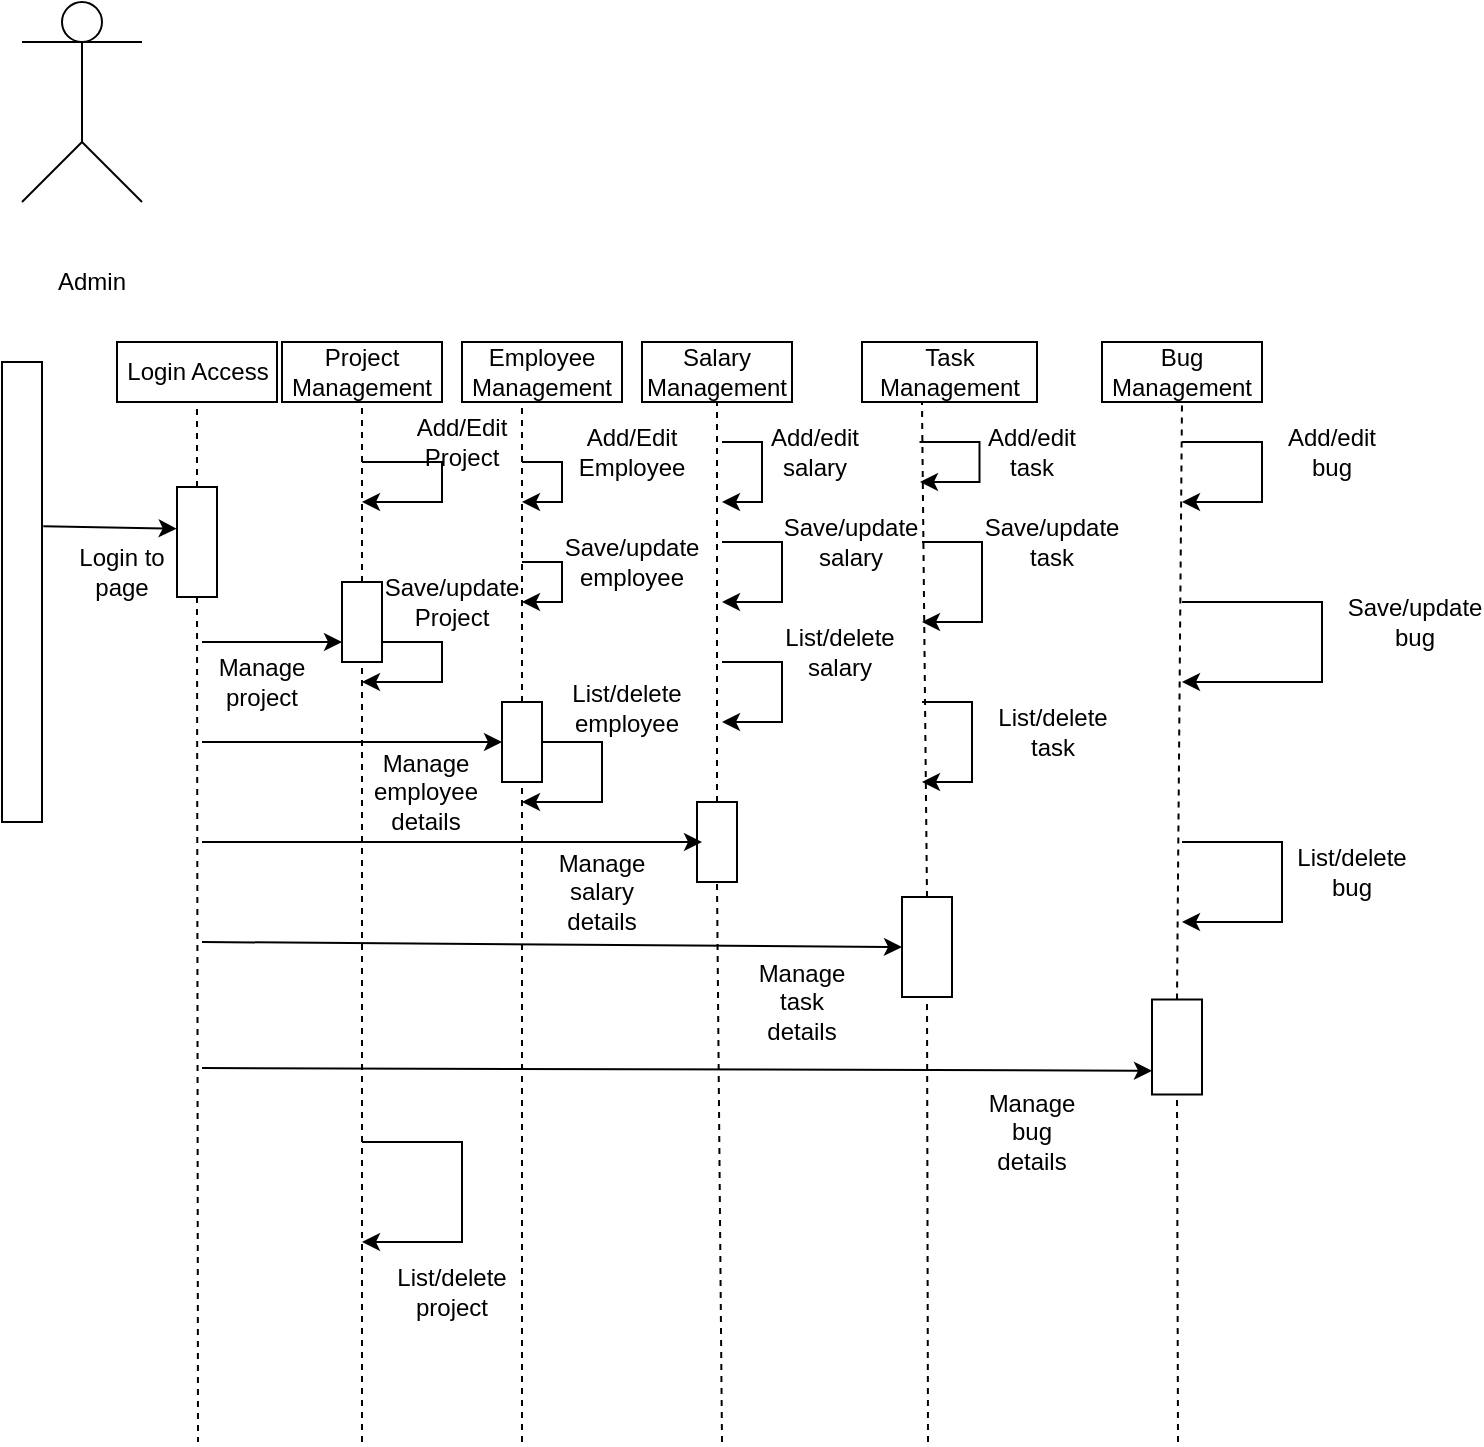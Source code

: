 <mxfile version="16.6.6" type="github">
  <diagram id="kgpKYQtTHZ0yAKxKKP6v" name="Page-1">
    <mxGraphModel dx="782" dy="1503" grid="1" gridSize="10" guides="1" tooltips="1" connect="1" arrows="1" fold="1" page="1" pageScale="1" pageWidth="850" pageHeight="1100" math="0" shadow="0">
      <root>
        <mxCell id="0" />
        <mxCell id="1" parent="0" />
        <mxCell id="_NrG_v73Xb6EIsMGs_wp-1" value="" style="rounded=0;whiteSpace=wrap;html=1;rotation=90;" vertex="1" parent="1">
          <mxGeometry x="-95" y="205" width="230" height="20" as="geometry" />
        </mxCell>
        <mxCell id="_NrG_v73Xb6EIsMGs_wp-2" value="" style="endArrow=none;dashed=1;html=1;rounded=0;exitX=0;exitY=0.5;exitDx=0;exitDy=0;entryX=0.5;entryY=1;entryDx=0;entryDy=0;" edge="1" parent="1" source="_NrG_v73Xb6EIsMGs_wp-3" target="_NrG_v73Xb6EIsMGs_wp-4">
          <mxGeometry width="50" height="50" relative="1" as="geometry">
            <mxPoint x="380" y="260" as="sourcePoint" />
            <mxPoint x="110" y="110" as="targetPoint" />
          </mxGeometry>
        </mxCell>
        <mxCell id="_NrG_v73Xb6EIsMGs_wp-3" value="" style="rounded=0;whiteSpace=wrap;html=1;rotation=90;" vertex="1" parent="1">
          <mxGeometry x="80" y="180" width="55" height="20" as="geometry" />
        </mxCell>
        <mxCell id="_NrG_v73Xb6EIsMGs_wp-4" value="Login Access" style="rounded=0;whiteSpace=wrap;html=1;" vertex="1" parent="1">
          <mxGeometry x="67.5" y="90" width="80" height="30" as="geometry" />
        </mxCell>
        <mxCell id="_NrG_v73Xb6EIsMGs_wp-5" value="" style="endArrow=none;dashed=1;html=1;rounded=0;exitX=1;exitY=0.5;exitDx=0;exitDy=0;" edge="1" parent="1" source="_NrG_v73Xb6EIsMGs_wp-3">
          <mxGeometry width="50" height="50" relative="1" as="geometry">
            <mxPoint x="380" y="260" as="sourcePoint" />
            <mxPoint x="108" y="640" as="targetPoint" />
          </mxGeometry>
        </mxCell>
        <mxCell id="_NrG_v73Xb6EIsMGs_wp-6" value="" style="rounded=0;whiteSpace=wrap;html=1;rotation=-90;" vertex="1" parent="1">
          <mxGeometry x="170" y="220" width="40" height="20" as="geometry" />
        </mxCell>
        <mxCell id="_NrG_v73Xb6EIsMGs_wp-7" value="" style="rounded=0;whiteSpace=wrap;html=1;rotation=90;" vertex="1" parent="1">
          <mxGeometry x="250" y="280" width="40" height="20" as="geometry" />
        </mxCell>
        <mxCell id="_NrG_v73Xb6EIsMGs_wp-8" value="" style="rounded=0;whiteSpace=wrap;html=1;rotation=90;" vertex="1" parent="1">
          <mxGeometry x="347.5" y="330" width="40" height="20" as="geometry" />
        </mxCell>
        <mxCell id="_NrG_v73Xb6EIsMGs_wp-9" value="" style="rounded=0;whiteSpace=wrap;html=1;rotation=90;" vertex="1" parent="1">
          <mxGeometry x="447.5" y="380" width="50" height="25" as="geometry" />
        </mxCell>
        <mxCell id="_NrG_v73Xb6EIsMGs_wp-10" value="" style="rounded=0;whiteSpace=wrap;html=1;rotation=90;" vertex="1" parent="1">
          <mxGeometry x="573.75" y="430" width="47.5" height="25" as="geometry" />
        </mxCell>
        <mxCell id="_NrG_v73Xb6EIsMGs_wp-11" value="" style="endArrow=none;dashed=1;html=1;rounded=0;exitX=1;exitY=0.5;exitDx=0;exitDy=0;" edge="1" parent="1" source="_NrG_v73Xb6EIsMGs_wp-6">
          <mxGeometry width="50" height="50" relative="1" as="geometry">
            <mxPoint x="380" y="260" as="sourcePoint" />
            <mxPoint x="190" y="120" as="targetPoint" />
          </mxGeometry>
        </mxCell>
        <mxCell id="_NrG_v73Xb6EIsMGs_wp-12" value="" style="endArrow=none;dashed=1;html=1;rounded=0;exitX=0;exitY=0.5;exitDx=0;exitDy=0;" edge="1" parent="1" source="_NrG_v73Xb6EIsMGs_wp-7">
          <mxGeometry width="50" height="50" relative="1" as="geometry">
            <mxPoint x="380" y="260" as="sourcePoint" />
            <mxPoint x="270" y="120" as="targetPoint" />
          </mxGeometry>
        </mxCell>
        <mxCell id="_NrG_v73Xb6EIsMGs_wp-13" value="" style="endArrow=none;dashed=1;html=1;rounded=0;exitX=0;exitY=0.5;exitDx=0;exitDy=0;entryX=0.5;entryY=1;entryDx=0;entryDy=0;" edge="1" parent="1" source="_NrG_v73Xb6EIsMGs_wp-8" target="_NrG_v73Xb6EIsMGs_wp-22">
          <mxGeometry width="50" height="50" relative="1" as="geometry">
            <mxPoint x="380" y="260" as="sourcePoint" />
            <mxPoint x="350" y="120" as="targetPoint" />
          </mxGeometry>
        </mxCell>
        <mxCell id="_NrG_v73Xb6EIsMGs_wp-14" value="" style="endArrow=none;dashed=1;html=1;rounded=0;exitX=0;exitY=0.5;exitDx=0;exitDy=0;" edge="1" parent="1" source="_NrG_v73Xb6EIsMGs_wp-9">
          <mxGeometry width="50" height="50" relative="1" as="geometry">
            <mxPoint x="380" y="260" as="sourcePoint" />
            <mxPoint x="470" y="120" as="targetPoint" />
          </mxGeometry>
        </mxCell>
        <mxCell id="_NrG_v73Xb6EIsMGs_wp-15" value="" style="endArrow=none;dashed=1;html=1;rounded=0;exitX=0;exitY=0.5;exitDx=0;exitDy=0;entryX=0.5;entryY=1;entryDx=0;entryDy=0;" edge="1" parent="1" source="_NrG_v73Xb6EIsMGs_wp-10" target="_NrG_v73Xb6EIsMGs_wp-24">
          <mxGeometry width="50" height="50" relative="1" as="geometry">
            <mxPoint x="380" y="260" as="sourcePoint" />
            <mxPoint x="540" y="130" as="targetPoint" />
          </mxGeometry>
        </mxCell>
        <mxCell id="_NrG_v73Xb6EIsMGs_wp-16" value="" style="endArrow=none;dashed=1;html=1;rounded=0;entryX=0;entryY=0.5;entryDx=0;entryDy=0;" edge="1" parent="1" target="_NrG_v73Xb6EIsMGs_wp-6">
          <mxGeometry width="50" height="50" relative="1" as="geometry">
            <mxPoint x="190" y="640" as="sourcePoint" />
            <mxPoint x="430" y="390" as="targetPoint" />
          </mxGeometry>
        </mxCell>
        <mxCell id="_NrG_v73Xb6EIsMGs_wp-17" value="" style="endArrow=none;dashed=1;html=1;rounded=0;entryX=1;entryY=0.5;entryDx=0;entryDy=0;" edge="1" parent="1" target="_NrG_v73Xb6EIsMGs_wp-7">
          <mxGeometry width="50" height="50" relative="1" as="geometry">
            <mxPoint x="270" y="640" as="sourcePoint" />
            <mxPoint x="295" y="390" as="targetPoint" />
          </mxGeometry>
        </mxCell>
        <mxCell id="_NrG_v73Xb6EIsMGs_wp-18" value="" style="endArrow=none;dashed=1;html=1;rounded=0;entryX=1;entryY=0.5;entryDx=0;entryDy=0;" edge="1" parent="1" target="_NrG_v73Xb6EIsMGs_wp-8">
          <mxGeometry width="50" height="50" relative="1" as="geometry">
            <mxPoint x="370" y="640" as="sourcePoint" />
            <mxPoint x="430" y="390" as="targetPoint" />
          </mxGeometry>
        </mxCell>
        <mxCell id="_NrG_v73Xb6EIsMGs_wp-19" value="" style="endArrow=none;dashed=1;html=1;rounded=0;entryX=1;entryY=0.5;entryDx=0;entryDy=0;" edge="1" parent="1" target="_NrG_v73Xb6EIsMGs_wp-9">
          <mxGeometry width="50" height="50" relative="1" as="geometry">
            <mxPoint x="473" y="640" as="sourcePoint" />
            <mxPoint x="430" y="390" as="targetPoint" />
          </mxGeometry>
        </mxCell>
        <mxCell id="_NrG_v73Xb6EIsMGs_wp-20" value="Project Management" style="rounded=0;whiteSpace=wrap;html=1;" vertex="1" parent="1">
          <mxGeometry x="150" y="90" width="80" height="30" as="geometry" />
        </mxCell>
        <mxCell id="_NrG_v73Xb6EIsMGs_wp-21" value="Employee Management" style="rounded=0;whiteSpace=wrap;html=1;" vertex="1" parent="1">
          <mxGeometry x="240" y="90" width="80" height="30" as="geometry" />
        </mxCell>
        <mxCell id="_NrG_v73Xb6EIsMGs_wp-22" value="Salary Management" style="rounded=0;whiteSpace=wrap;html=1;" vertex="1" parent="1">
          <mxGeometry x="330" y="90" width="75" height="30" as="geometry" />
        </mxCell>
        <mxCell id="_NrG_v73Xb6EIsMGs_wp-23" value="Task Management" style="rounded=0;whiteSpace=wrap;html=1;" vertex="1" parent="1">
          <mxGeometry x="440" y="90" width="87.5" height="30" as="geometry" />
        </mxCell>
        <mxCell id="_NrG_v73Xb6EIsMGs_wp-24" value="Bug Management" style="rounded=0;whiteSpace=wrap;html=1;" vertex="1" parent="1">
          <mxGeometry x="560" y="90" width="80" height="30" as="geometry" />
        </mxCell>
        <mxCell id="_NrG_v73Xb6EIsMGs_wp-25" value="" style="endArrow=classic;html=1;rounded=0;exitX=0.357;exitY=-0.033;exitDx=0;exitDy=0;exitPerimeter=0;entryX=0.379;entryY=1.008;entryDx=0;entryDy=0;entryPerimeter=0;" edge="1" parent="1" source="_NrG_v73Xb6EIsMGs_wp-1" target="_NrG_v73Xb6EIsMGs_wp-3">
          <mxGeometry width="50" height="50" relative="1" as="geometry">
            <mxPoint x="380" y="320" as="sourcePoint" />
            <mxPoint x="430" y="270" as="targetPoint" />
          </mxGeometry>
        </mxCell>
        <mxCell id="_NrG_v73Xb6EIsMGs_wp-26" value="" style="endArrow=classic;html=1;rounded=0;" edge="1" parent="1">
          <mxGeometry width="50" height="50" relative="1" as="geometry">
            <mxPoint x="110" y="240" as="sourcePoint" />
            <mxPoint x="180" y="240" as="targetPoint" />
          </mxGeometry>
        </mxCell>
        <mxCell id="_NrG_v73Xb6EIsMGs_wp-27" value="" style="endArrow=classic;html=1;rounded=0;entryX=0.5;entryY=1;entryDx=0;entryDy=0;" edge="1" parent="1" target="_NrG_v73Xb6EIsMGs_wp-7">
          <mxGeometry width="50" height="50" relative="1" as="geometry">
            <mxPoint x="110" y="290" as="sourcePoint" />
            <mxPoint x="430" y="270" as="targetPoint" />
          </mxGeometry>
        </mxCell>
        <mxCell id="_NrG_v73Xb6EIsMGs_wp-28" value="" style="endArrow=classic;html=1;rounded=0;" edge="1" parent="1">
          <mxGeometry width="50" height="50" relative="1" as="geometry">
            <mxPoint x="110" y="340" as="sourcePoint" />
            <mxPoint x="360" y="340" as="targetPoint" />
          </mxGeometry>
        </mxCell>
        <mxCell id="_NrG_v73Xb6EIsMGs_wp-29" value="" style="endArrow=classic;html=1;rounded=0;entryX=0.5;entryY=1;entryDx=0;entryDy=0;" edge="1" parent="1" target="_NrG_v73Xb6EIsMGs_wp-9">
          <mxGeometry width="50" height="50" relative="1" as="geometry">
            <mxPoint x="110" y="390" as="sourcePoint" />
            <mxPoint x="420" y="350" as="targetPoint" />
          </mxGeometry>
        </mxCell>
        <mxCell id="_NrG_v73Xb6EIsMGs_wp-30" value="" style="endArrow=classic;html=1;rounded=0;entryX=0.75;entryY=1;entryDx=0;entryDy=0;" edge="1" parent="1" target="_NrG_v73Xb6EIsMGs_wp-10">
          <mxGeometry width="50" height="50" relative="1" as="geometry">
            <mxPoint x="110" y="453" as="sourcePoint" />
            <mxPoint x="530" y="410" as="targetPoint" />
          </mxGeometry>
        </mxCell>
        <mxCell id="_NrG_v73Xb6EIsMGs_wp-31" value="" style="endArrow=classic;html=1;rounded=0;" edge="1" parent="1">
          <mxGeometry width="50" height="50" relative="1" as="geometry">
            <mxPoint x="270" y="200" as="sourcePoint" />
            <mxPoint x="270" y="220" as="targetPoint" />
            <Array as="points">
              <mxPoint x="290" y="200" />
              <mxPoint x="290" y="220" />
            </Array>
          </mxGeometry>
        </mxCell>
        <mxCell id="_NrG_v73Xb6EIsMGs_wp-32" value="" style="endArrow=classic;html=1;rounded=0;" edge="1" parent="1">
          <mxGeometry width="50" height="50" relative="1" as="geometry">
            <mxPoint x="190" y="150" as="sourcePoint" />
            <mxPoint x="190" y="170" as="targetPoint" />
            <Array as="points">
              <mxPoint x="230" y="150" />
              <mxPoint x="230" y="170" />
            </Array>
          </mxGeometry>
        </mxCell>
        <mxCell id="_NrG_v73Xb6EIsMGs_wp-33" value="" style="endArrow=classic;html=1;rounded=0;exitX=0.25;exitY=1;exitDx=0;exitDy=0;" edge="1" parent="1" source="_NrG_v73Xb6EIsMGs_wp-6">
          <mxGeometry width="50" height="50" relative="1" as="geometry">
            <mxPoint x="380" y="230" as="sourcePoint" />
            <mxPoint x="190" y="260" as="targetPoint" />
            <Array as="points">
              <mxPoint x="230" y="240" />
              <mxPoint x="230" y="260" />
            </Array>
          </mxGeometry>
        </mxCell>
        <mxCell id="_NrG_v73Xb6EIsMGs_wp-34" value="" style="endArrow=classic;html=1;rounded=0;" edge="1" parent="1">
          <mxGeometry width="50" height="50" relative="1" as="geometry">
            <mxPoint x="270" y="150" as="sourcePoint" />
            <mxPoint x="270" y="170" as="targetPoint" />
            <Array as="points">
              <mxPoint x="290" y="150" />
              <mxPoint x="290" y="170" />
            </Array>
          </mxGeometry>
        </mxCell>
        <mxCell id="_NrG_v73Xb6EIsMGs_wp-35" value="" style="endArrow=classic;html=1;rounded=0;exitX=0.5;exitY=0;exitDx=0;exitDy=0;" edge="1" parent="1" source="_NrG_v73Xb6EIsMGs_wp-7">
          <mxGeometry width="50" height="50" relative="1" as="geometry">
            <mxPoint x="270" y="230" as="sourcePoint" />
            <mxPoint x="270" y="320" as="targetPoint" />
            <Array as="points">
              <mxPoint x="310" y="290" />
              <mxPoint x="310" y="320" />
            </Array>
          </mxGeometry>
        </mxCell>
        <mxCell id="_NrG_v73Xb6EIsMGs_wp-36" value="" style="endArrow=classic;html=1;rounded=0;" edge="1" parent="1">
          <mxGeometry width="50" height="50" relative="1" as="geometry">
            <mxPoint x="370" y="140" as="sourcePoint" />
            <mxPoint x="370" y="170" as="targetPoint" />
            <Array as="points">
              <mxPoint x="390" y="140" />
              <mxPoint x="390" y="170" />
            </Array>
          </mxGeometry>
        </mxCell>
        <mxCell id="_NrG_v73Xb6EIsMGs_wp-37" value="" style="endArrow=classic;html=1;rounded=0;" edge="1" parent="1">
          <mxGeometry width="50" height="50" relative="1" as="geometry">
            <mxPoint x="370" y="190" as="sourcePoint" />
            <mxPoint x="370" y="220" as="targetPoint" />
            <Array as="points">
              <mxPoint x="400" y="190" />
              <mxPoint x="400" y="220" />
            </Array>
          </mxGeometry>
        </mxCell>
        <mxCell id="_NrG_v73Xb6EIsMGs_wp-38" value="" style="endArrow=classic;html=1;rounded=0;" edge="1" parent="1">
          <mxGeometry width="50" height="50" relative="1" as="geometry">
            <mxPoint x="370" y="250" as="sourcePoint" />
            <mxPoint x="370" y="280" as="targetPoint" />
            <Array as="points">
              <mxPoint x="400" y="250" />
              <mxPoint x="400" y="280" />
            </Array>
          </mxGeometry>
        </mxCell>
        <mxCell id="_NrG_v73Xb6EIsMGs_wp-39" value="" style="endArrow=classic;html=1;rounded=0;" edge="1" parent="1">
          <mxGeometry width="50" height="50" relative="1" as="geometry">
            <mxPoint x="468.75" y="140" as="sourcePoint" />
            <mxPoint x="469" y="160" as="targetPoint" />
            <Array as="points">
              <mxPoint x="498.75" y="140" />
              <mxPoint x="498.75" y="160" />
            </Array>
          </mxGeometry>
        </mxCell>
        <mxCell id="_NrG_v73Xb6EIsMGs_wp-40" value="" style="endArrow=classic;html=1;rounded=0;" edge="1" parent="1">
          <mxGeometry width="50" height="50" relative="1" as="geometry">
            <mxPoint x="470" y="190" as="sourcePoint" />
            <mxPoint x="470" y="230" as="targetPoint" />
            <Array as="points">
              <mxPoint x="500" y="190" />
              <mxPoint x="500" y="230" />
            </Array>
          </mxGeometry>
        </mxCell>
        <mxCell id="_NrG_v73Xb6EIsMGs_wp-41" value="" style="endArrow=classic;html=1;rounded=0;" edge="1" parent="1">
          <mxGeometry width="50" height="50" relative="1" as="geometry">
            <mxPoint x="470" y="270" as="sourcePoint" />
            <mxPoint x="470" y="310" as="targetPoint" />
            <Array as="points">
              <mxPoint x="495" y="270" />
              <mxPoint x="495" y="310" />
            </Array>
          </mxGeometry>
        </mxCell>
        <mxCell id="_NrG_v73Xb6EIsMGs_wp-42" value="" style="endArrow=classic;html=1;rounded=0;" edge="1" parent="1">
          <mxGeometry width="50" height="50" relative="1" as="geometry">
            <mxPoint x="600" y="140" as="sourcePoint" />
            <mxPoint x="600" y="170" as="targetPoint" />
            <Array as="points">
              <mxPoint x="640" y="140" />
              <mxPoint x="640" y="170" />
            </Array>
          </mxGeometry>
        </mxCell>
        <mxCell id="_NrG_v73Xb6EIsMGs_wp-43" value="" style="endArrow=classic;html=1;rounded=0;" edge="1" parent="1">
          <mxGeometry width="50" height="50" relative="1" as="geometry">
            <mxPoint x="600" y="220" as="sourcePoint" />
            <mxPoint x="600" y="260" as="targetPoint" />
            <Array as="points">
              <mxPoint x="670" y="220" />
              <mxPoint x="670" y="260" />
            </Array>
          </mxGeometry>
        </mxCell>
        <mxCell id="_NrG_v73Xb6EIsMGs_wp-44" value="" style="endArrow=classic;html=1;rounded=0;" edge="1" parent="1">
          <mxGeometry width="50" height="50" relative="1" as="geometry">
            <mxPoint x="600" y="340" as="sourcePoint" />
            <mxPoint x="600" y="380" as="targetPoint" />
            <Array as="points">
              <mxPoint x="650" y="340" />
              <mxPoint x="650" y="380" />
            </Array>
          </mxGeometry>
        </mxCell>
        <mxCell id="_NrG_v73Xb6EIsMGs_wp-45" value="" style="endArrow=none;dashed=1;html=1;rounded=0;entryX=1;entryY=0.5;entryDx=0;entryDy=0;" edge="1" parent="1" target="_NrG_v73Xb6EIsMGs_wp-10">
          <mxGeometry width="50" height="50" relative="1" as="geometry">
            <mxPoint x="598" y="640" as="sourcePoint" />
            <mxPoint x="540" y="490" as="targetPoint" />
          </mxGeometry>
        </mxCell>
        <mxCell id="_NrG_v73Xb6EIsMGs_wp-46" value="" style="endArrow=classic;html=1;rounded=0;" edge="1" parent="1">
          <mxGeometry width="50" height="50" relative="1" as="geometry">
            <mxPoint x="190" y="490" as="sourcePoint" />
            <mxPoint x="190" y="540" as="targetPoint" />
            <Array as="points">
              <mxPoint x="240" y="490" />
              <mxPoint x="240" y="540" />
            </Array>
          </mxGeometry>
        </mxCell>
        <mxCell id="_NrG_v73Xb6EIsMGs_wp-47" value="Add/Edit Project" style="text;html=1;strokeColor=none;fillColor=none;align=center;verticalAlign=middle;whiteSpace=wrap;rounded=0;" vertex="1" parent="1">
          <mxGeometry x="220" y="130" width="40" height="20" as="geometry" />
        </mxCell>
        <mxCell id="_NrG_v73Xb6EIsMGs_wp-48" value="Add/Edit Employee" style="text;html=1;strokeColor=none;fillColor=none;align=center;verticalAlign=middle;whiteSpace=wrap;rounded=0;" vertex="1" parent="1">
          <mxGeometry x="310" y="140" width="30" height="10" as="geometry" />
        </mxCell>
        <mxCell id="_NrG_v73Xb6EIsMGs_wp-49" value="Save/update employee" style="text;html=1;strokeColor=none;fillColor=none;align=center;verticalAlign=middle;whiteSpace=wrap;rounded=0;" vertex="1" parent="1">
          <mxGeometry x="310" y="190" width="30" height="20" as="geometry" />
        </mxCell>
        <mxCell id="_NrG_v73Xb6EIsMGs_wp-50" value="Save/update Project" style="text;html=1;strokeColor=none;fillColor=none;align=center;verticalAlign=middle;whiteSpace=wrap;rounded=0;" vertex="1" parent="1">
          <mxGeometry x="220" y="215" width="30" height="10" as="geometry" />
        </mxCell>
        <mxCell id="_NrG_v73Xb6EIsMGs_wp-51" value="List/delete employee" style="text;html=1;strokeColor=none;fillColor=none;align=center;verticalAlign=middle;whiteSpace=wrap;rounded=0;" vertex="1" parent="1">
          <mxGeometry x="320" y="270" width="5" height="5" as="geometry" />
        </mxCell>
        <mxCell id="_NrG_v73Xb6EIsMGs_wp-52" value="Add/edit salary" style="text;html=1;strokeColor=none;fillColor=none;align=center;verticalAlign=middle;whiteSpace=wrap;rounded=0;" vertex="1" parent="1">
          <mxGeometry x="405" y="140" width="22.5" height="10" as="geometry" />
        </mxCell>
        <mxCell id="_NrG_v73Xb6EIsMGs_wp-53" value="Save/update salary" style="text;html=1;strokeColor=none;fillColor=none;align=center;verticalAlign=middle;whiteSpace=wrap;rounded=0;" vertex="1" parent="1">
          <mxGeometry x="425" y="185" width="18.75" height="10" as="geometry" />
        </mxCell>
        <mxCell id="_NrG_v73Xb6EIsMGs_wp-54" value="List/delete salary" style="text;html=1;strokeColor=none;fillColor=none;align=center;verticalAlign=middle;whiteSpace=wrap;rounded=0;" vertex="1" parent="1">
          <mxGeometry x="413.75" y="240" width="30" height="10" as="geometry" />
        </mxCell>
        <mxCell id="_NrG_v73Xb6EIsMGs_wp-55" value="Add/edit task" style="text;html=1;strokeColor=none;fillColor=none;align=center;verticalAlign=middle;whiteSpace=wrap;rounded=0;" vertex="1" parent="1">
          <mxGeometry x="510" y="140" width="30" height="10" as="geometry" />
        </mxCell>
        <mxCell id="_NrG_v73Xb6EIsMGs_wp-56" value="Save/update task" style="text;html=1;strokeColor=none;fillColor=none;align=center;verticalAlign=middle;whiteSpace=wrap;rounded=0;" vertex="1" parent="1">
          <mxGeometry x="520" y="190" width="30" as="geometry" />
        </mxCell>
        <mxCell id="_NrG_v73Xb6EIsMGs_wp-57" value="List/delete task" style="text;html=1;strokeColor=none;fillColor=none;align=center;verticalAlign=middle;whiteSpace=wrap;rounded=0;" vertex="1" parent="1">
          <mxGeometry x="523.75" y="280" width="22.5" height="10" as="geometry" />
        </mxCell>
        <mxCell id="_NrG_v73Xb6EIsMGs_wp-58" value="Save/update bug" style="text;html=1;strokeColor=none;fillColor=none;align=center;verticalAlign=middle;whiteSpace=wrap;rounded=0;" vertex="1" parent="1">
          <mxGeometry x="690" y="230" width="52.5" as="geometry" />
        </mxCell>
        <mxCell id="_NrG_v73Xb6EIsMGs_wp-59" value="List/delete project" style="text;html=1;strokeColor=none;fillColor=none;align=center;verticalAlign=middle;whiteSpace=wrap;rounded=0;" vertex="1" parent="1">
          <mxGeometry x="220" y="560" width="30" height="10" as="geometry" />
        </mxCell>
        <mxCell id="_NrG_v73Xb6EIsMGs_wp-60" value="Manage project" style="text;html=1;strokeColor=none;fillColor=none;align=center;verticalAlign=middle;whiteSpace=wrap;rounded=0;" vertex="1" parent="1">
          <mxGeometry x="100" y="245" width="80" height="30" as="geometry" />
        </mxCell>
        <mxCell id="_NrG_v73Xb6EIsMGs_wp-61" value="Add/edit bug" style="text;html=1;strokeColor=none;fillColor=none;align=center;verticalAlign=middle;whiteSpace=wrap;rounded=0;" vertex="1" parent="1">
          <mxGeometry x="660" y="145" width="30" as="geometry" />
        </mxCell>
        <mxCell id="_NrG_v73Xb6EIsMGs_wp-62" value="List/delete bug" style="text;html=1;strokeColor=none;fillColor=none;align=center;verticalAlign=middle;whiteSpace=wrap;rounded=0;" vertex="1" parent="1">
          <mxGeometry x="670" y="350" width="30" height="10" as="geometry" />
        </mxCell>
        <mxCell id="_NrG_v73Xb6EIsMGs_wp-63" value="Manage employee details" style="text;html=1;strokeColor=none;fillColor=none;align=center;verticalAlign=middle;whiteSpace=wrap;rounded=0;" vertex="1" parent="1">
          <mxGeometry x="183.75" y="300" width="76.25" height="30" as="geometry" />
        </mxCell>
        <mxCell id="_NrG_v73Xb6EIsMGs_wp-64" value="Manage salary details" style="text;html=1;strokeColor=none;fillColor=none;align=center;verticalAlign=middle;whiteSpace=wrap;rounded=0;" vertex="1" parent="1">
          <mxGeometry x="280" y="350" width="60" height="30" as="geometry" />
        </mxCell>
        <mxCell id="_NrG_v73Xb6EIsMGs_wp-65" value="Manage task details" style="text;html=1;strokeColor=none;fillColor=none;align=center;verticalAlign=middle;whiteSpace=wrap;rounded=0;" vertex="1" parent="1">
          <mxGeometry x="380" y="405" width="60" height="30" as="geometry" />
        </mxCell>
        <mxCell id="_NrG_v73Xb6EIsMGs_wp-66" value="Manage bug details" style="text;html=1;strokeColor=none;fillColor=none;align=center;verticalAlign=middle;whiteSpace=wrap;rounded=0;" vertex="1" parent="1">
          <mxGeometry x="495" y="470" width="60" height="30" as="geometry" />
        </mxCell>
        <mxCell id="_NrG_v73Xb6EIsMGs_wp-67" value="Login to page" style="text;html=1;strokeColor=none;fillColor=none;align=center;verticalAlign=middle;whiteSpace=wrap;rounded=0;" vertex="1" parent="1">
          <mxGeometry x="40" y="190" width="60" height="30" as="geometry" />
        </mxCell>
        <mxCell id="_NrG_v73Xb6EIsMGs_wp-68" value="" style="ellipse;whiteSpace=wrap;html=1;aspect=fixed;" vertex="1" parent="1">
          <mxGeometry x="40" y="-80" width="20" height="20" as="geometry" />
        </mxCell>
        <mxCell id="_NrG_v73Xb6EIsMGs_wp-69" value="" style="endArrow=none;html=1;rounded=0;" edge="1" parent="1">
          <mxGeometry width="50" height="50" relative="1" as="geometry">
            <mxPoint x="20" y="-60" as="sourcePoint" />
            <mxPoint x="80" y="-60" as="targetPoint" />
          </mxGeometry>
        </mxCell>
        <mxCell id="_NrG_v73Xb6EIsMGs_wp-70" value="" style="endArrow=none;html=1;rounded=0;" edge="1" parent="1">
          <mxGeometry width="50" height="50" relative="1" as="geometry">
            <mxPoint x="50" y="-10" as="sourcePoint" />
            <mxPoint x="50" y="-60" as="targetPoint" />
          </mxGeometry>
        </mxCell>
        <mxCell id="_NrG_v73Xb6EIsMGs_wp-71" value="" style="endArrow=none;html=1;rounded=0;" edge="1" parent="1">
          <mxGeometry width="50" height="50" relative="1" as="geometry">
            <mxPoint x="50" y="-10" as="sourcePoint" />
            <mxPoint x="20" y="20" as="targetPoint" />
          </mxGeometry>
        </mxCell>
        <mxCell id="_NrG_v73Xb6EIsMGs_wp-72" value="" style="endArrow=none;html=1;rounded=0;" edge="1" parent="1">
          <mxGeometry width="50" height="50" relative="1" as="geometry">
            <mxPoint x="50" y="-10" as="sourcePoint" />
            <mxPoint x="80" y="20" as="targetPoint" />
          </mxGeometry>
        </mxCell>
        <mxCell id="_NrG_v73Xb6EIsMGs_wp-73" value="Admin" style="text;html=1;strokeColor=none;fillColor=none;align=center;verticalAlign=middle;whiteSpace=wrap;rounded=0;" vertex="1" parent="1">
          <mxGeometry x="20" y="40" width="70" height="40" as="geometry" />
        </mxCell>
      </root>
    </mxGraphModel>
  </diagram>
</mxfile>

